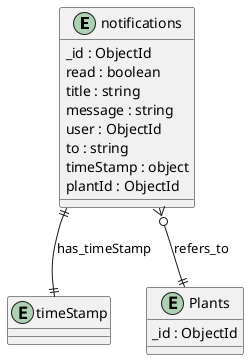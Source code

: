 @startuml notifications_Diagram

entity "notifications" as notifications {
  _id : ObjectId
  read : boolean
  title : string
  message : string
  user : ObjectId
  to : string
  timeStamp : object
  plantId : ObjectId
}

entity "timeStamp" as timeStamp {
}


' Shared Plant entity
entity "Plants" as Plants {
  _id : ObjectId
}

' Relationships
notifications ||--|| timeStamp : has_timeStamp
notifications }o--|| Plants : refers_to
@enduml